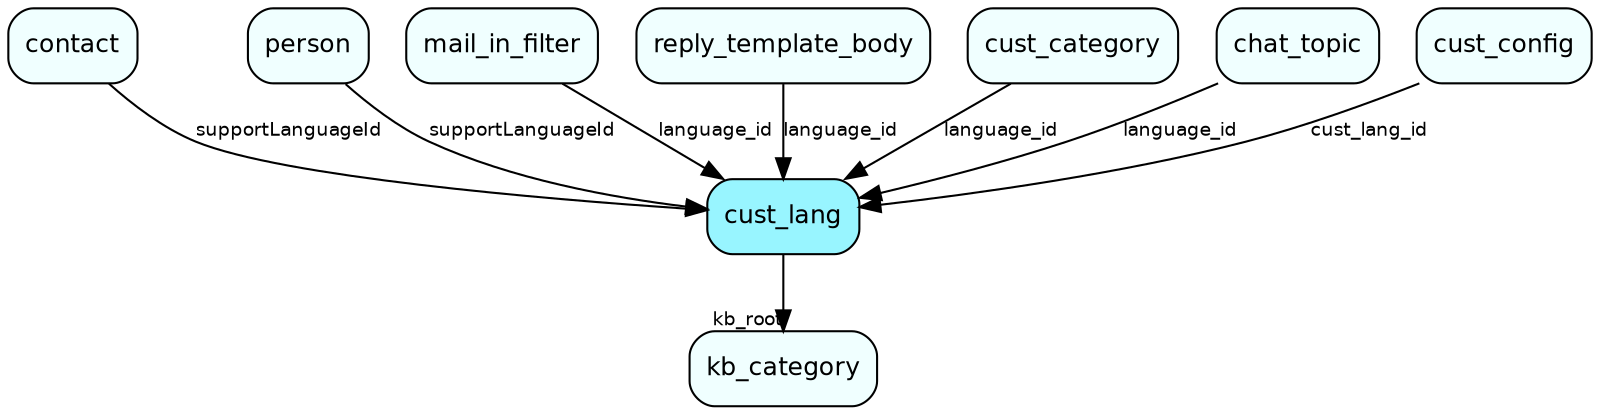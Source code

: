 digraph cust_lang  {
node [shape = box style="rounded, filled" fontname = "Helvetica" fontsize = "12" ]
edge [fontname = "Helvetica" fontsize = "9"]

cust_lang[fillcolor = "cadetblue1"]
kb_category[fillcolor = "azure1"]
contact[fillcolor = "azure1"]
person[fillcolor = "azure1"]
mail_in_filter[fillcolor = "azure1"]
reply_template_body[fillcolor = "azure1"]
cust_category[fillcolor = "azure1"]
chat_topic[fillcolor = "azure1"]
cust_config[fillcolor = "azure1"]
cust_lang -> kb_category [headlabel = "kb_root"]
contact -> cust_lang [label = "supportLanguageId"]
person -> cust_lang [label = "supportLanguageId"]
mail_in_filter -> cust_lang [label = "language_id"]
reply_template_body -> cust_lang [label = "language_id"]
cust_category -> cust_lang [label = "language_id"]
chat_topic -> cust_lang [label = "language_id"]
cust_config -> cust_lang [label = "cust_lang_id"]
}
